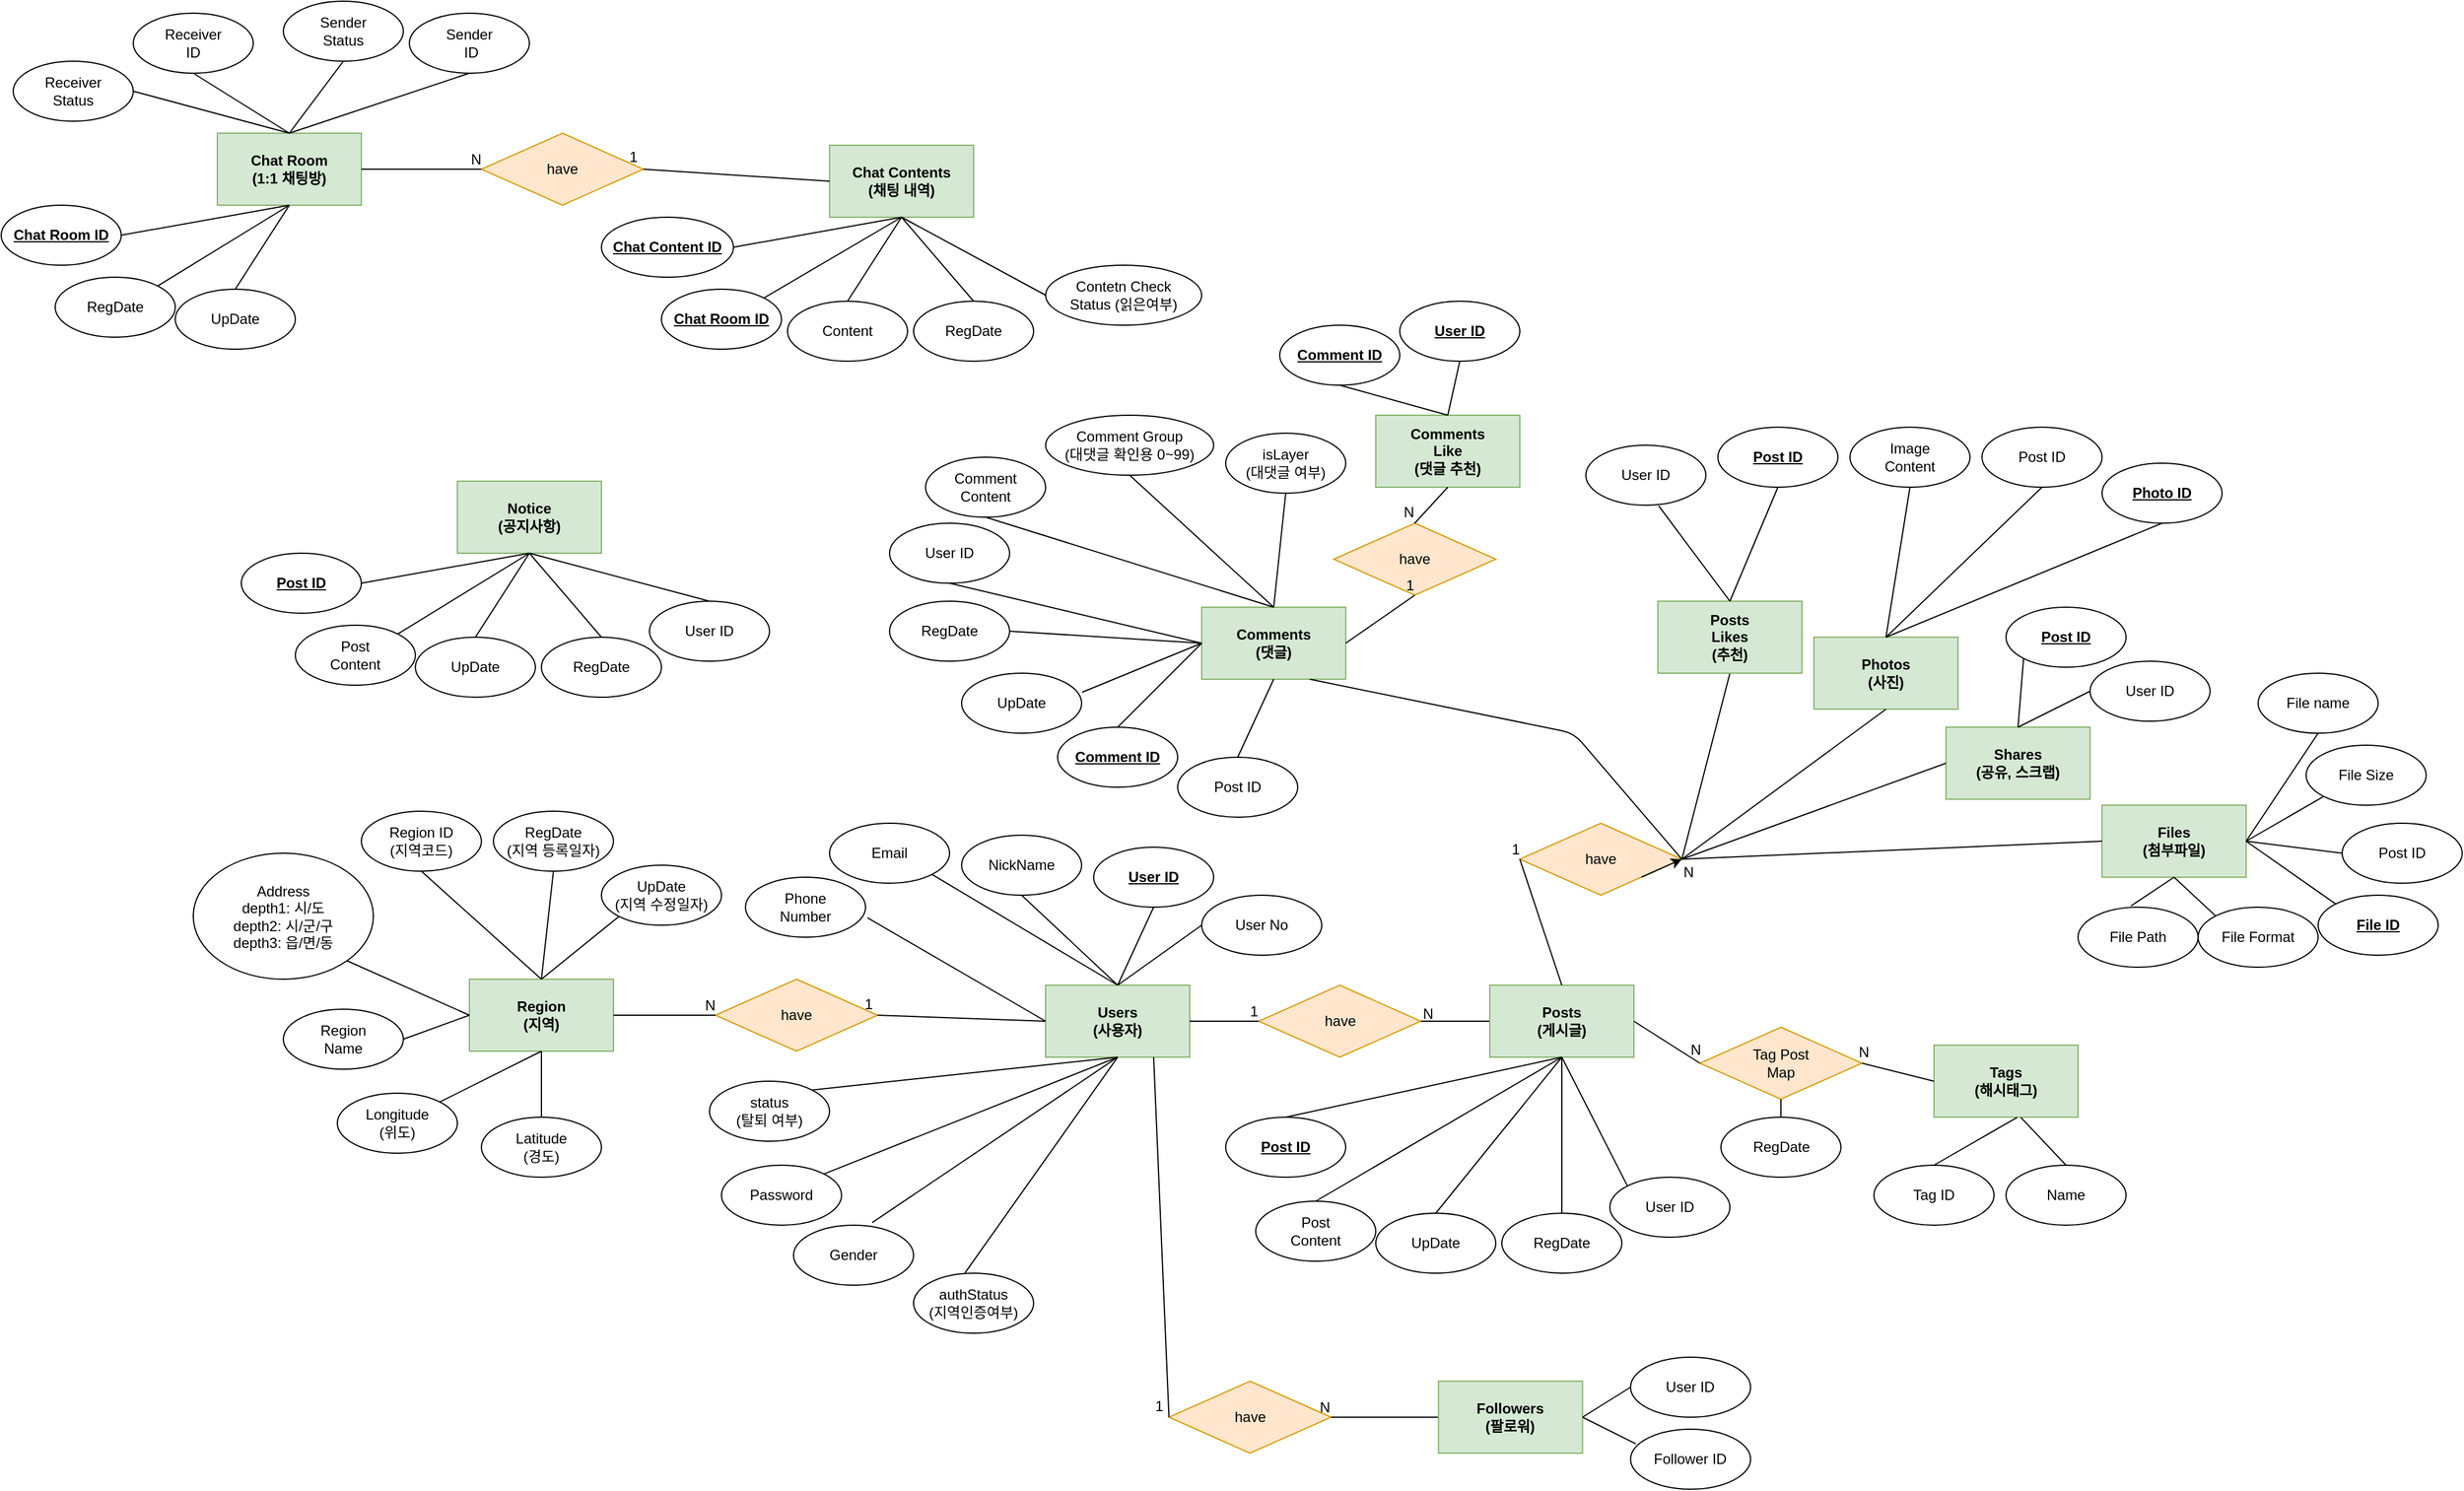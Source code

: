 <mxfile version="14.9.6" type="github">
  <diagram id="R2lEEEUBdFMjLlhIrx00" name="Page-1">
    <mxGraphModel dx="3160" dy="3060" grid="1" gridSize="10" guides="1" tooltips="1" connect="1" arrows="1" fold="1" page="1" pageScale="1" pageWidth="850" pageHeight="1100" math="0" shadow="0" extFonts="Permanent Marker^https://fonts.googleapis.com/css?family=Permanent+Marker">
      <root>
        <mxCell id="0" />
        <mxCell id="1" parent="0" />
        <mxCell id="RF-ld9qQcH9SprsrAYpF-3" value="&lt;b&gt;Users&lt;br&gt;(사용자)&lt;br&gt;&lt;/b&gt;" style="rounded=0;whiteSpace=wrap;html=1;fillColor=#d5e8d4;strokeColor=#82b366;" vertex="1" parent="1">
          <mxGeometry x="180" y="430" width="120" height="60" as="geometry" />
        </mxCell>
        <mxCell id="RF-ld9qQcH9SprsrAYpF-4" value="&lt;u&gt;&lt;b&gt;User ID&lt;/b&gt;&lt;/u&gt;" style="ellipse;whiteSpace=wrap;html=1;" vertex="1" parent="1">
          <mxGeometry x="220" y="315" width="100" height="50" as="geometry" />
        </mxCell>
        <mxCell id="RF-ld9qQcH9SprsrAYpF-5" value="NickName" style="ellipse;whiteSpace=wrap;html=1;" vertex="1" parent="1">
          <mxGeometry x="110" y="305" width="100" height="50" as="geometry" />
        </mxCell>
        <mxCell id="RF-ld9qQcH9SprsrAYpF-6" value="Email" style="ellipse;whiteSpace=wrap;html=1;" vertex="1" parent="1">
          <mxGeometry y="295" width="100" height="50" as="geometry" />
        </mxCell>
        <mxCell id="RF-ld9qQcH9SprsrAYpF-7" value="Phone&lt;br&gt;Number" style="ellipse;whiteSpace=wrap;html=1;" vertex="1" parent="1">
          <mxGeometry x="-70" y="340" width="100" height="50" as="geometry" />
        </mxCell>
        <mxCell id="RF-ld9qQcH9SprsrAYpF-9" value="status&lt;br&gt;(탈퇴 여부)" style="ellipse;whiteSpace=wrap;html=1;" vertex="1" parent="1">
          <mxGeometry x="-100" y="510" width="100" height="50" as="geometry" />
        </mxCell>
        <mxCell id="RF-ld9qQcH9SprsrAYpF-10" value="Gender" style="ellipse;whiteSpace=wrap;html=1;" vertex="1" parent="1">
          <mxGeometry x="-30" y="630" width="100" height="50" as="geometry" />
        </mxCell>
        <mxCell id="RF-ld9qQcH9SprsrAYpF-11" value="authStatus&lt;br&gt;(지역인증여부)" style="ellipse;whiteSpace=wrap;html=1;" vertex="1" parent="1">
          <mxGeometry x="70" y="670" width="100" height="50" as="geometry" />
        </mxCell>
        <mxCell id="RF-ld9qQcH9SprsrAYpF-13" value="" style="endArrow=none;html=1;exitX=0.656;exitY=-0.044;exitDx=0;exitDy=0;exitPerimeter=0;entryX=0.5;entryY=1;entryDx=0;entryDy=0;" edge="1" parent="1" source="RF-ld9qQcH9SprsrAYpF-10" target="RF-ld9qQcH9SprsrAYpF-3">
          <mxGeometry width="50" height="50" relative="1" as="geometry">
            <mxPoint x="180" y="610" as="sourcePoint" />
            <mxPoint x="270" y="500" as="targetPoint" />
          </mxGeometry>
        </mxCell>
        <mxCell id="RF-ld9qQcH9SprsrAYpF-14" value="" style="endArrow=none;html=1;exitX=0.428;exitY=-0.004;exitDx=0;exitDy=0;exitPerimeter=0;entryX=0.5;entryY=1;entryDx=0;entryDy=0;" edge="1" parent="1" source="RF-ld9qQcH9SprsrAYpF-11" target="RF-ld9qQcH9SprsrAYpF-3">
          <mxGeometry width="50" height="50" relative="1" as="geometry">
            <mxPoint x="175.6" y="607.8" as="sourcePoint" />
            <mxPoint x="263.64" y="517.42" as="targetPoint" />
          </mxGeometry>
        </mxCell>
        <mxCell id="RF-ld9qQcH9SprsrAYpF-15" value="" style="endArrow=none;html=1;exitX=1;exitY=0;exitDx=0;exitDy=0;entryX=0.5;entryY=1;entryDx=0;entryDy=0;" edge="1" parent="1" source="RF-ld9qQcH9SprsrAYpF-9" target="RF-ld9qQcH9SprsrAYpF-3">
          <mxGeometry width="50" height="50" relative="1" as="geometry">
            <mxPoint x="105.98" y="550.38" as="sourcePoint" />
            <mxPoint x="194.02" y="460.0" as="targetPoint" />
          </mxGeometry>
        </mxCell>
        <mxCell id="RF-ld9qQcH9SprsrAYpF-18" value="" style="endArrow=none;html=1;exitX=1.016;exitY=0.676;exitDx=0;exitDy=0;exitPerimeter=0;entryX=0;entryY=0.5;entryDx=0;entryDy=0;" edge="1" parent="1" source="RF-ld9qQcH9SprsrAYpF-7" target="RF-ld9qQcH9SprsrAYpF-3">
          <mxGeometry width="50" height="50" relative="1" as="geometry">
            <mxPoint x="115.355" y="567.322" as="sourcePoint" />
            <mxPoint x="210" y="460" as="targetPoint" />
          </mxGeometry>
        </mxCell>
        <mxCell id="RF-ld9qQcH9SprsrAYpF-19" value="" style="endArrow=none;html=1;exitX=1;exitY=1;exitDx=0;exitDy=0;entryX=0.5;entryY=0;entryDx=0;entryDy=0;" edge="1" parent="1" source="RF-ld9qQcH9SprsrAYpF-6" target="RF-ld9qQcH9SprsrAYpF-3">
          <mxGeometry width="50" height="50" relative="1" as="geometry">
            <mxPoint x="111.6" y="423.8" as="sourcePoint" />
            <mxPoint x="310" y="470" as="targetPoint" />
          </mxGeometry>
        </mxCell>
        <mxCell id="RF-ld9qQcH9SprsrAYpF-20" value="" style="endArrow=none;html=1;exitX=0.5;exitY=1;exitDx=0;exitDy=0;entryX=0.5;entryY=0;entryDx=0;entryDy=0;" edge="1" parent="1" source="RF-ld9qQcH9SprsrAYpF-5" target="RF-ld9qQcH9SprsrAYpF-3">
          <mxGeometry width="50" height="50" relative="1" as="geometry">
            <mxPoint x="175.355" y="362.678" as="sourcePoint" />
            <mxPoint x="359.56" y="438.98" as="targetPoint" />
          </mxGeometry>
        </mxCell>
        <mxCell id="RF-ld9qQcH9SprsrAYpF-21" value="" style="endArrow=none;html=1;exitX=0.5;exitY=1;exitDx=0;exitDy=0;entryX=0.5;entryY=0;entryDx=0;entryDy=0;" edge="1" parent="1" source="RF-ld9qQcH9SprsrAYpF-4" target="RF-ld9qQcH9SprsrAYpF-3">
          <mxGeometry width="50" height="50" relative="1" as="geometry">
            <mxPoint x="260" y="360" as="sourcePoint" />
            <mxPoint x="280" y="440" as="targetPoint" />
          </mxGeometry>
        </mxCell>
        <mxCell id="RF-ld9qQcH9SprsrAYpF-22" value="have" style="rhombus;whiteSpace=wrap;html=1;fillColor=#ffe6cc;strokeColor=#d79b00;" vertex="1" parent="1">
          <mxGeometry x="357.5" y="430" width="135" height="60" as="geometry" />
        </mxCell>
        <mxCell id="RF-ld9qQcH9SprsrAYpF-32" value="" style="endArrow=none;html=1;rounded=0;exitX=1;exitY=0.5;exitDx=0;exitDy=0;entryX=0;entryY=0.5;entryDx=0;entryDy=0;" edge="1" parent="1" source="RF-ld9qQcH9SprsrAYpF-3" target="RF-ld9qQcH9SprsrAYpF-22">
          <mxGeometry relative="1" as="geometry">
            <mxPoint x="320" y="500" as="sourcePoint" />
            <mxPoint x="480" y="500" as="targetPoint" />
          </mxGeometry>
        </mxCell>
        <mxCell id="RF-ld9qQcH9SprsrAYpF-33" value="1" style="resizable=0;html=1;align=right;verticalAlign=bottom;" connectable="0" vertex="1" parent="RF-ld9qQcH9SprsrAYpF-32">
          <mxGeometry x="1" relative="1" as="geometry" />
        </mxCell>
        <mxCell id="RF-ld9qQcH9SprsrAYpF-36" value="" style="endArrow=none;html=1;rounded=0;entryX=1;entryY=0.5;entryDx=0;entryDy=0;exitX=0;exitY=0.5;exitDx=0;exitDy=0;" edge="1" parent="1" source="RF-ld9qQcH9SprsrAYpF-38" target="RF-ld9qQcH9SprsrAYpF-22">
          <mxGeometry relative="1" as="geometry">
            <mxPoint x="590" y="460" as="sourcePoint" />
            <mxPoint x="720" y="480" as="targetPoint" />
          </mxGeometry>
        </mxCell>
        <mxCell id="RF-ld9qQcH9SprsrAYpF-38" value="&lt;b&gt;Posts&lt;br&gt;(게시글)&lt;br&gt;&lt;/b&gt;" style="rounded=0;whiteSpace=wrap;html=1;fillColor=#d5e8d4;strokeColor=#82b366;" vertex="1" parent="1">
          <mxGeometry x="550" y="430" width="120" height="60" as="geometry" />
        </mxCell>
        <mxCell id="RF-ld9qQcH9SprsrAYpF-39" value="User ID" style="ellipse;whiteSpace=wrap;html=1;" vertex="1" parent="1">
          <mxGeometry x="650" y="590" width="100" height="50" as="geometry" />
        </mxCell>
        <mxCell id="RF-ld9qQcH9SprsrAYpF-40" value="RegDate" style="ellipse;whiteSpace=wrap;html=1;" vertex="1" parent="1">
          <mxGeometry x="560" y="620" width="100" height="50" as="geometry" />
        </mxCell>
        <mxCell id="RF-ld9qQcH9SprsrAYpF-41" value="Post&lt;br&gt;Content" style="ellipse;whiteSpace=wrap;html=1;" vertex="1" parent="1">
          <mxGeometry x="355" y="610" width="100" height="50" as="geometry" />
        </mxCell>
        <mxCell id="RF-ld9qQcH9SprsrAYpF-42" value="UpDate" style="ellipse;whiteSpace=wrap;html=1;" vertex="1" parent="1">
          <mxGeometry x="455" y="620" width="100" height="50" as="geometry" />
        </mxCell>
        <mxCell id="RF-ld9qQcH9SprsrAYpF-43" value="&lt;b&gt;&lt;u&gt;Post ID&lt;/u&gt;&lt;/b&gt;" style="ellipse;whiteSpace=wrap;html=1;" vertex="1" parent="1">
          <mxGeometry x="330" y="540" width="100" height="50" as="geometry" />
        </mxCell>
        <mxCell id="RF-ld9qQcH9SprsrAYpF-45" value="" style="endArrow=none;html=1;exitX=0.5;exitY=1;exitDx=0;exitDy=0;entryX=0.5;entryY=0;entryDx=0;entryDy=0;" edge="1" parent="1" source="RF-ld9qQcH9SprsrAYpF-38" target="RF-ld9qQcH9SprsrAYpF-43">
          <mxGeometry width="50" height="50" relative="1" as="geometry">
            <mxPoint x="552.8" y="639.8" as="sourcePoint" />
            <mxPoint x="540" y="540" as="targetPoint" />
          </mxGeometry>
        </mxCell>
        <mxCell id="RF-ld9qQcH9SprsrAYpF-46" value="" style="endArrow=none;html=1;exitX=0.5;exitY=0;exitDx=0;exitDy=0;entryX=0.5;entryY=1;entryDx=0;entryDy=0;" edge="1" parent="1" source="RF-ld9qQcH9SprsrAYpF-41" target="RF-ld9qQcH9SprsrAYpF-38">
          <mxGeometry width="50" height="50" relative="1" as="geometry">
            <mxPoint x="660" y="500" as="sourcePoint" />
            <mxPoint x="650" y="500" as="targetPoint" />
          </mxGeometry>
        </mxCell>
        <mxCell id="RF-ld9qQcH9SprsrAYpF-47" value="" style="endArrow=none;html=1;exitX=0.5;exitY=0;exitDx=0;exitDy=0;entryX=0.5;entryY=1;entryDx=0;entryDy=0;" edge="1" parent="1" source="RF-ld9qQcH9SprsrAYpF-42" target="RF-ld9qQcH9SprsrAYpF-38">
          <mxGeometry width="50" height="50" relative="1" as="geometry">
            <mxPoint x="760" y="540" as="sourcePoint" />
            <mxPoint x="660" y="500" as="targetPoint" />
          </mxGeometry>
        </mxCell>
        <mxCell id="RF-ld9qQcH9SprsrAYpF-48" value="" style="endArrow=none;html=1;exitX=0.5;exitY=0;exitDx=0;exitDy=0;entryX=0.5;entryY=1;entryDx=0;entryDy=0;" edge="1" parent="1" source="RF-ld9qQcH9SprsrAYpF-40" target="RF-ld9qQcH9SprsrAYpF-38">
          <mxGeometry width="50" height="50" relative="1" as="geometry">
            <mxPoint x="750.0" y="495" as="sourcePoint" />
            <mxPoint x="630" y="540" as="targetPoint" />
          </mxGeometry>
        </mxCell>
        <mxCell id="RF-ld9qQcH9SprsrAYpF-49" value="" style="endArrow=none;html=1;exitX=0;exitY=0;exitDx=0;exitDy=0;entryX=0.5;entryY=1;entryDx=0;entryDy=0;" edge="1" parent="1" source="RF-ld9qQcH9SprsrAYpF-39" target="RF-ld9qQcH9SprsrAYpF-38">
          <mxGeometry width="50" height="50" relative="1" as="geometry">
            <mxPoint x="750.0" y="425" as="sourcePoint" />
            <mxPoint x="660" y="530" as="targetPoint" />
          </mxGeometry>
        </mxCell>
        <mxCell id="RF-ld9qQcH9SprsrAYpF-50" value="have" style="rhombus;whiteSpace=wrap;html=1;fillColor=#ffe6cc;strokeColor=#d79b00;" vertex="1" parent="1">
          <mxGeometry x="575" y="295" width="135" height="60" as="geometry" />
        </mxCell>
        <mxCell id="RF-ld9qQcH9SprsrAYpF-51" value="" style="endArrow=none;html=1;rounded=0;entryX=0;entryY=0.5;entryDx=0;entryDy=0;exitX=0.5;exitY=0;exitDx=0;exitDy=0;" edge="1" parent="1" target="RF-ld9qQcH9SprsrAYpF-50" source="RF-ld9qQcH9SprsrAYpF-38">
          <mxGeometry relative="1" as="geometry">
            <mxPoint x="600" y="360" as="sourcePoint" />
            <mxPoint x="690" y="465" as="targetPoint" />
          </mxGeometry>
        </mxCell>
        <mxCell id="RF-ld9qQcH9SprsrAYpF-52" value="1" style="resizable=0;html=1;align=right;verticalAlign=bottom;" connectable="0" vertex="1" parent="RF-ld9qQcH9SprsrAYpF-51">
          <mxGeometry x="1" relative="1" as="geometry" />
        </mxCell>
        <mxCell id="RF-ld9qQcH9SprsrAYpF-53" value="" style="endArrow=none;html=1;rounded=0;exitX=0.5;exitY=1;exitDx=0;exitDy=0;entryX=1;entryY=0.5;entryDx=0;entryDy=0;" edge="1" parent="1" target="RF-ld9qQcH9SprsrAYpF-50" source="RF-ld9qQcH9SprsrAYpF-55">
          <mxGeometry relative="1" as="geometry">
            <mxPoint x="980" y="165" as="sourcePoint" />
            <mxPoint x="770" y="255" as="targetPoint" />
            <Array as="points" />
          </mxGeometry>
        </mxCell>
        <mxCell id="RF-ld9qQcH9SprsrAYpF-54" value="N" style="resizable=0;html=1;align=right;verticalAlign=bottom;" connectable="0" vertex="1" parent="RF-ld9qQcH9SprsrAYpF-53">
          <mxGeometry x="1" relative="1" as="geometry">
            <mxPoint x="10" y="20" as="offset" />
          </mxGeometry>
        </mxCell>
        <mxCell id="RF-ld9qQcH9SprsrAYpF-55" value="&lt;b&gt;Posts&lt;br&gt;Likes&lt;br&gt;(추천)&lt;br&gt;&lt;/b&gt;" style="rounded=0;whiteSpace=wrap;html=1;fillColor=#d5e8d4;strokeColor=#82b366;" vertex="1" parent="1">
          <mxGeometry x="690" y="110" width="120" height="60" as="geometry" />
        </mxCell>
        <mxCell id="RF-ld9qQcH9SprsrAYpF-56" value="&lt;b&gt;Photos&lt;br&gt;(사진)&lt;br&gt;&lt;/b&gt;" style="rounded=0;whiteSpace=wrap;html=1;fillColor=#d5e8d4;strokeColor=#82b366;" vertex="1" parent="1">
          <mxGeometry x="820" y="140" width="120" height="60" as="geometry" />
        </mxCell>
        <mxCell id="RF-ld9qQcH9SprsrAYpF-57" value="&lt;b&gt;Shares&lt;br&gt;(공유, 스크랩)&lt;br&gt;&lt;/b&gt;" style="rounded=0;whiteSpace=wrap;html=1;fillColor=#d5e8d4;strokeColor=#82b366;" vertex="1" parent="1">
          <mxGeometry x="930" y="215" width="120" height="60" as="geometry" />
        </mxCell>
        <mxCell id="RF-ld9qQcH9SprsrAYpF-58" value="&lt;b&gt;Files&lt;br&gt;(첨부파일)&lt;br&gt;&lt;/b&gt;" style="rounded=0;whiteSpace=wrap;html=1;fillColor=#d5e8d4;strokeColor=#82b366;" vertex="1" parent="1">
          <mxGeometry x="1060" y="280" width="120" height="60" as="geometry" />
        </mxCell>
        <mxCell id="RF-ld9qQcH9SprsrAYpF-63" value="" style="endArrow=none;html=1;exitX=1;exitY=0.5;exitDx=0;exitDy=0;entryX=0.5;entryY=1;entryDx=0;entryDy=0;" edge="1" parent="1" source="RF-ld9qQcH9SprsrAYpF-50" target="RF-ld9qQcH9SprsrAYpF-56">
          <mxGeometry width="50" height="50" relative="1" as="geometry">
            <mxPoint x="1020" y="295" as="sourcePoint" />
            <mxPoint x="1070" y="245" as="targetPoint" />
          </mxGeometry>
        </mxCell>
        <mxCell id="RF-ld9qQcH9SprsrAYpF-64" value="" style="endArrow=none;html=1;exitX=1;exitY=0.5;exitDx=0;exitDy=0;entryX=0;entryY=0.5;entryDx=0;entryDy=0;" edge="1" parent="1" source="RF-ld9qQcH9SprsrAYpF-50" target="RF-ld9qQcH9SprsrAYpF-57">
          <mxGeometry width="50" height="50" relative="1" as="geometry">
            <mxPoint x="955" y="275" as="sourcePoint" />
            <mxPoint x="1130" y="175" as="targetPoint" />
          </mxGeometry>
        </mxCell>
        <mxCell id="RF-ld9qQcH9SprsrAYpF-65" value="" style="endArrow=none;html=1;entryX=0;entryY=0.5;entryDx=0;entryDy=0;exitX=1;exitY=0.5;exitDx=0;exitDy=0;" edge="1" parent="1" source="RF-ld9qQcH9SprsrAYpF-50" target="RF-ld9qQcH9SprsrAYpF-58">
          <mxGeometry width="50" height="50" relative="1" as="geometry">
            <mxPoint x="940" y="265" as="sourcePoint" />
            <mxPoint x="1130" y="225" as="targetPoint" />
          </mxGeometry>
        </mxCell>
        <mxCell id="RF-ld9qQcH9SprsrAYpF-66" value="&lt;u&gt;&lt;b&gt;Post ID&lt;/b&gt;&lt;/u&gt;" style="ellipse;whiteSpace=wrap;html=1;" vertex="1" parent="1">
          <mxGeometry x="740" y="-35" width="100" height="50" as="geometry" />
        </mxCell>
        <mxCell id="RF-ld9qQcH9SprsrAYpF-67" value="Image&lt;br&gt;Content" style="ellipse;whiteSpace=wrap;html=1;" vertex="1" parent="1">
          <mxGeometry x="850" y="-35" width="100" height="50" as="geometry" />
        </mxCell>
        <mxCell id="RF-ld9qQcH9SprsrAYpF-68" value="User ID" style="ellipse;whiteSpace=wrap;html=1;" vertex="1" parent="1">
          <mxGeometry x="630" y="-20" width="100" height="50" as="geometry" />
        </mxCell>
        <mxCell id="RF-ld9qQcH9SprsrAYpF-69" value="Post ID" style="ellipse;whiteSpace=wrap;html=1;" vertex="1" parent="1">
          <mxGeometry x="960" y="-35" width="100" height="50" as="geometry" />
        </mxCell>
        <mxCell id="RF-ld9qQcH9SprsrAYpF-70" value="&lt;u&gt;&lt;b&gt;Photo ID&lt;/b&gt;&lt;/u&gt;" style="ellipse;whiteSpace=wrap;html=1;" vertex="1" parent="1">
          <mxGeometry x="1060" y="-5" width="100" height="50" as="geometry" />
        </mxCell>
        <mxCell id="RF-ld9qQcH9SprsrAYpF-71" value="&lt;u&gt;&lt;b&gt;Post ID&lt;/b&gt;&lt;/u&gt;" style="ellipse;whiteSpace=wrap;html=1;" vertex="1" parent="1">
          <mxGeometry x="980" y="115" width="100" height="50" as="geometry" />
        </mxCell>
        <mxCell id="RF-ld9qQcH9SprsrAYpF-72" value="User ID" style="ellipse;whiteSpace=wrap;html=1;" vertex="1" parent="1">
          <mxGeometry x="1050" y="160" width="100" height="50" as="geometry" />
        </mxCell>
        <mxCell id="RF-ld9qQcH9SprsrAYpF-73" value="File name" style="ellipse;whiteSpace=wrap;html=1;" vertex="1" parent="1">
          <mxGeometry x="1190" y="170" width="100" height="50" as="geometry" />
        </mxCell>
        <mxCell id="RF-ld9qQcH9SprsrAYpF-74" value="File Size" style="ellipse;whiteSpace=wrap;html=1;" vertex="1" parent="1">
          <mxGeometry x="1230" y="230" width="100" height="50" as="geometry" />
        </mxCell>
        <mxCell id="RF-ld9qQcH9SprsrAYpF-79" value="Tag Post&lt;br&gt;Map" style="rhombus;whiteSpace=wrap;html=1;fillColor=#ffe6cc;strokeColor=#d79b00;" vertex="1" parent="1">
          <mxGeometry x="725" y="465" width="135" height="60" as="geometry" />
        </mxCell>
        <mxCell id="RF-ld9qQcH9SprsrAYpF-83" value="" style="endArrow=none;html=1;rounded=0;entryX=0;entryY=0.5;entryDx=0;entryDy=0;exitX=1;exitY=0.5;exitDx=0;exitDy=0;" edge="1" parent="1" source="RF-ld9qQcH9SprsrAYpF-38" target="RF-ld9qQcH9SprsrAYpF-79">
          <mxGeometry relative="1" as="geometry">
            <mxPoint x="757.5" y="350" as="sourcePoint" />
            <mxPoint x="710" y="440" as="targetPoint" />
          </mxGeometry>
        </mxCell>
        <mxCell id="RF-ld9qQcH9SprsrAYpF-84" value="N" style="resizable=0;html=1;align=right;verticalAlign=bottom;" connectable="0" vertex="1" parent="RF-ld9qQcH9SprsrAYpF-83">
          <mxGeometry x="1" relative="1" as="geometry">
            <mxPoint x="2" y="-2" as="offset" />
          </mxGeometry>
        </mxCell>
        <mxCell id="RF-ld9qQcH9SprsrAYpF-85" value="&lt;b&gt;Tags&lt;br&gt;(해시태그)&lt;br&gt;&lt;/b&gt;" style="rounded=0;whiteSpace=wrap;html=1;fillColor=#d5e8d4;strokeColor=#82b366;" vertex="1" parent="1">
          <mxGeometry x="920" y="480" width="120" height="60" as="geometry" />
        </mxCell>
        <mxCell id="RF-ld9qQcH9SprsrAYpF-86" value="" style="endArrow=none;html=1;rounded=0;exitX=0;exitY=0.5;exitDx=0;exitDy=0;entryX=1;entryY=0.5;entryDx=0;entryDy=0;" edge="1" parent="1" source="RF-ld9qQcH9SprsrAYpF-85" target="RF-ld9qQcH9SprsrAYpF-79">
          <mxGeometry relative="1" as="geometry">
            <mxPoint x="952.5" y="680" as="sourcePoint" />
            <mxPoint x="910" y="530" as="targetPoint" />
          </mxGeometry>
        </mxCell>
        <mxCell id="RF-ld9qQcH9SprsrAYpF-87" value="N" style="resizable=0;html=1;align=right;verticalAlign=bottom;" connectable="0" vertex="1" parent="RF-ld9qQcH9SprsrAYpF-86">
          <mxGeometry x="1" relative="1" as="geometry">
            <mxPoint x="7" as="offset" />
          </mxGeometry>
        </mxCell>
        <mxCell id="RF-ld9qQcH9SprsrAYpF-89" value="" style="endArrow=none;html=1;exitX=0.607;exitY=1.011;exitDx=0;exitDy=0;entryX=0.5;entryY=0;entryDx=0;entryDy=0;exitPerimeter=0;" edge="1" parent="1" source="RF-ld9qQcH9SprsrAYpF-68" target="RF-ld9qQcH9SprsrAYpF-55">
          <mxGeometry width="50" height="50" relative="1" as="geometry">
            <mxPoint x="815" y="135" as="sourcePoint" />
            <mxPoint x="735" y="165" as="targetPoint" />
          </mxGeometry>
        </mxCell>
        <mxCell id="RF-ld9qQcH9SprsrAYpF-90" value="" style="endArrow=none;html=1;exitX=0.5;exitY=1;exitDx=0;exitDy=0;entryX=0.5;entryY=0;entryDx=0;entryDy=0;" edge="1" parent="1" source="RF-ld9qQcH9SprsrAYpF-66" target="RF-ld9qQcH9SprsrAYpF-55">
          <mxGeometry width="50" height="50" relative="1" as="geometry">
            <mxPoint x="840" y="100" as="sourcePoint" />
            <mxPoint x="855" y="125" as="targetPoint" />
          </mxGeometry>
        </mxCell>
        <mxCell id="RF-ld9qQcH9SprsrAYpF-91" value="" style="endArrow=none;html=1;exitX=0.5;exitY=1;exitDx=0;exitDy=0;entryX=0.5;entryY=0;entryDx=0;entryDy=0;" edge="1" parent="1" source="RF-ld9qQcH9SprsrAYpF-67" target="RF-ld9qQcH9SprsrAYpF-56">
          <mxGeometry width="50" height="50" relative="1" as="geometry">
            <mxPoint x="909.995" y="7.678" as="sourcePoint" />
            <mxPoint x="960" y="65" as="targetPoint" />
          </mxGeometry>
        </mxCell>
        <mxCell id="RF-ld9qQcH9SprsrAYpF-92" value="" style="endArrow=none;html=1;exitX=0.5;exitY=1;exitDx=0;exitDy=0;entryX=0.5;entryY=0;entryDx=0;entryDy=0;" edge="1" parent="1" source="RF-ld9qQcH9SprsrAYpF-69" target="RF-ld9qQcH9SprsrAYpF-56">
          <mxGeometry width="50" height="50" relative="1" as="geometry">
            <mxPoint x="1075.355" y="54.998" as="sourcePoint" />
            <mxPoint x="1120" y="115" as="targetPoint" />
          </mxGeometry>
        </mxCell>
        <mxCell id="RF-ld9qQcH9SprsrAYpF-93" value="" style="endArrow=none;html=1;exitX=0.5;exitY=0;exitDx=0;exitDy=0;entryX=0.5;entryY=1;entryDx=0;entryDy=0;" edge="1" parent="1" source="RF-ld9qQcH9SprsrAYpF-56" target="RF-ld9qQcH9SprsrAYpF-70">
          <mxGeometry width="50" height="50" relative="1" as="geometry">
            <mxPoint x="1132.675" y="64.998" as="sourcePoint" />
            <mxPoint x="1167.32" y="122.32" as="targetPoint" />
          </mxGeometry>
        </mxCell>
        <mxCell id="RF-ld9qQcH9SprsrAYpF-94" value="" style="endArrow=none;html=1;exitX=0.5;exitY=0;exitDx=0;exitDy=0;entryX=0;entryY=1;entryDx=0;entryDy=0;" edge="1" parent="1" source="RF-ld9qQcH9SprsrAYpF-57" target="RF-ld9qQcH9SprsrAYpF-71">
          <mxGeometry width="50" height="50" relative="1" as="geometry">
            <mxPoint x="1040" y="100" as="sourcePoint" />
            <mxPoint x="1110" y="60" as="targetPoint" />
          </mxGeometry>
        </mxCell>
        <mxCell id="RF-ld9qQcH9SprsrAYpF-95" value="" style="endArrow=none;html=1;entryX=0;entryY=0.5;entryDx=0;entryDy=0;exitX=0.5;exitY=0;exitDx=0;exitDy=0;" edge="1" parent="1" source="RF-ld9qQcH9SprsrAYpF-57" target="RF-ld9qQcH9SprsrAYpF-72">
          <mxGeometry width="50" height="50" relative="1" as="geometry">
            <mxPoint x="1170" y="215" as="sourcePoint" />
            <mxPoint x="1224.645" y="167.678" as="targetPoint" />
          </mxGeometry>
        </mxCell>
        <mxCell id="RF-ld9qQcH9SprsrAYpF-96" value="" style="endArrow=none;html=1;entryX=0.5;entryY=1;entryDx=0;entryDy=0;exitX=1;exitY=0.5;exitDx=0;exitDy=0;" edge="1" parent="1" source="RF-ld9qQcH9SprsrAYpF-58" target="RF-ld9qQcH9SprsrAYpF-73">
          <mxGeometry width="50" height="50" relative="1" as="geometry">
            <mxPoint x="1190" y="240" as="sourcePoint" />
            <mxPoint x="1227.325" y="227.678" as="targetPoint" />
          </mxGeometry>
        </mxCell>
        <mxCell id="RF-ld9qQcH9SprsrAYpF-97" value="" style="endArrow=none;html=1;exitX=1;exitY=0.5;exitDx=0;exitDy=0;entryX=0;entryY=1;entryDx=0;entryDy=0;" edge="1" parent="1" source="RF-ld9qQcH9SprsrAYpF-58" target="RF-ld9qQcH9SprsrAYpF-74">
          <mxGeometry width="50" height="50" relative="1" as="geometry">
            <mxPoint x="1190" y="320" as="sourcePoint" />
            <mxPoint x="1250" y="280" as="targetPoint" />
          </mxGeometry>
        </mxCell>
        <mxCell id="RF-ld9qQcH9SprsrAYpF-98" value="Post ID" style="ellipse;whiteSpace=wrap;html=1;" vertex="1" parent="1">
          <mxGeometry x="1260" y="295" width="100" height="50" as="geometry" />
        </mxCell>
        <mxCell id="RF-ld9qQcH9SprsrAYpF-99" style="edgeStyle=none;rounded=0;orthogonalLoop=1;jettySize=auto;html=1;exitX=1;exitY=0.25;exitDx=0;exitDy=0;startArrow=none;startFill=0;" edge="1" parent="1" source="RF-ld9qQcH9SprsrAYpF-57" target="RF-ld9qQcH9SprsrAYpF-57">
          <mxGeometry relative="1" as="geometry" />
        </mxCell>
        <mxCell id="RF-ld9qQcH9SprsrAYpF-101" value="" style="endArrow=none;html=1;entryX=0;entryY=0.5;entryDx=0;entryDy=0;exitX=1;exitY=0.5;exitDx=0;exitDy=0;" edge="1" parent="1" source="RF-ld9qQcH9SprsrAYpF-58" target="RF-ld9qQcH9SprsrAYpF-98">
          <mxGeometry width="50" height="50" relative="1" as="geometry">
            <mxPoint x="1180" y="305" as="sourcePoint" />
            <mxPoint x="1240" y="270" as="targetPoint" />
          </mxGeometry>
        </mxCell>
        <mxCell id="RF-ld9qQcH9SprsrAYpF-102" value="File Path" style="ellipse;whiteSpace=wrap;html=1;" vertex="1" parent="1">
          <mxGeometry x="1040" y="365" width="100" height="50" as="geometry" />
        </mxCell>
        <mxCell id="RF-ld9qQcH9SprsrAYpF-103" value="File Format" style="ellipse;whiteSpace=wrap;html=1;" vertex="1" parent="1">
          <mxGeometry x="1140" y="365" width="100" height="50" as="geometry" />
        </mxCell>
        <mxCell id="RF-ld9qQcH9SprsrAYpF-104" value="" style="endArrow=none;html=1;exitX=0.5;exitY=1;exitDx=0;exitDy=0;entryX=0;entryY=0;entryDx=0;entryDy=0;" edge="1" parent="1" source="RF-ld9qQcH9SprsrAYpF-58" target="RF-ld9qQcH9SprsrAYpF-103">
          <mxGeometry width="50" height="50" relative="1" as="geometry">
            <mxPoint x="1190" y="320" as="sourcePoint" />
            <mxPoint x="1254.645" y="282.678" as="targetPoint" />
          </mxGeometry>
        </mxCell>
        <mxCell id="RF-ld9qQcH9SprsrAYpF-105" value="" style="endArrow=none;html=1;exitX=0.5;exitY=1;exitDx=0;exitDy=0;entryX=0.44;entryY=-0.02;entryDx=0;entryDy=0;entryPerimeter=0;" edge="1" parent="1" source="RF-ld9qQcH9SprsrAYpF-58" target="RF-ld9qQcH9SprsrAYpF-102">
          <mxGeometry width="50" height="50" relative="1" as="geometry">
            <mxPoint x="1165.36" y="352.68" as="sourcePoint" />
            <mxPoint x="1180" y="355" as="targetPoint" />
          </mxGeometry>
        </mxCell>
        <mxCell id="RF-ld9qQcH9SprsrAYpF-106" value="&lt;u&gt;&lt;b&gt;File ID&lt;/b&gt;&lt;/u&gt;" style="ellipse;whiteSpace=wrap;html=1;" vertex="1" parent="1">
          <mxGeometry x="1240" y="355" width="100" height="50" as="geometry" />
        </mxCell>
        <mxCell id="RF-ld9qQcH9SprsrAYpF-107" value="" style="endArrow=none;html=1;entryX=0;entryY=0;entryDx=0;entryDy=0;exitX=1;exitY=0.5;exitDx=0;exitDy=0;" edge="1" parent="1" source="RF-ld9qQcH9SprsrAYpF-58" target="RF-ld9qQcH9SprsrAYpF-106">
          <mxGeometry width="50" height="50" relative="1" as="geometry">
            <mxPoint x="1190" y="320" as="sourcePoint" />
            <mxPoint x="1240" y="330" as="targetPoint" />
          </mxGeometry>
        </mxCell>
        <mxCell id="RF-ld9qQcH9SprsrAYpF-110" style="edgeStyle=none;rounded=0;orthogonalLoop=1;jettySize=auto;html=1;exitX=1;exitY=1;exitDx=0;exitDy=0;entryX=1;entryY=0.5;entryDx=0;entryDy=0;startArrow=none;startFill=0;" edge="1" parent="1" source="RF-ld9qQcH9SprsrAYpF-50" target="RF-ld9qQcH9SprsrAYpF-50">
          <mxGeometry relative="1" as="geometry" />
        </mxCell>
        <mxCell id="RF-ld9qQcH9SprsrAYpF-111" value="&lt;b&gt;Comments&lt;br&gt;(댓글)&lt;br&gt;&lt;/b&gt;" style="rounded=0;whiteSpace=wrap;html=1;fillColor=#d5e8d4;strokeColor=#82b366;" vertex="1" parent="1">
          <mxGeometry x="310" y="115" width="120" height="60" as="geometry" />
        </mxCell>
        <mxCell id="RF-ld9qQcH9SprsrAYpF-112" value="RegDate" style="ellipse;whiteSpace=wrap;html=1;" vertex="1" parent="1">
          <mxGeometry x="742.5" y="540" width="100" height="50" as="geometry" />
        </mxCell>
        <mxCell id="RF-ld9qQcH9SprsrAYpF-113" value="" style="endArrow=none;html=1;exitX=0.5;exitY=0;exitDx=0;exitDy=0;entryX=0.5;entryY=1;entryDx=0;entryDy=0;" edge="1" parent="1" source="RF-ld9qQcH9SprsrAYpF-112" target="RF-ld9qQcH9SprsrAYpF-79">
          <mxGeometry width="50" height="50" relative="1" as="geometry">
            <mxPoint x="674.136" y="607.58" as="sourcePoint" />
            <mxPoint x="620" y="500" as="targetPoint" />
          </mxGeometry>
        </mxCell>
        <mxCell id="RF-ld9qQcH9SprsrAYpF-114" value="Name" style="ellipse;whiteSpace=wrap;html=1;" vertex="1" parent="1">
          <mxGeometry x="980" y="580" width="100" height="50" as="geometry" />
        </mxCell>
        <mxCell id="RF-ld9qQcH9SprsrAYpF-115" value="Tag ID" style="ellipse;whiteSpace=wrap;html=1;" vertex="1" parent="1">
          <mxGeometry x="870" y="580" width="100" height="50" as="geometry" />
        </mxCell>
        <mxCell id="RF-ld9qQcH9SprsrAYpF-116" value="User No" style="ellipse;whiteSpace=wrap;html=1;" vertex="1" parent="1">
          <mxGeometry x="310" y="355" width="100" height="50" as="geometry" />
        </mxCell>
        <mxCell id="RF-ld9qQcH9SprsrAYpF-118" value="" style="endArrow=none;html=1;exitX=0;exitY=0.5;exitDx=0;exitDy=0;entryX=0.5;entryY=0;entryDx=0;entryDy=0;" edge="1" parent="1" source="RF-ld9qQcH9SprsrAYpF-116" target="RF-ld9qQcH9SprsrAYpF-3">
          <mxGeometry width="50" height="50" relative="1" as="geometry">
            <mxPoint x="315" y="390" as="sourcePoint" />
            <mxPoint x="240" y="400" as="targetPoint" />
          </mxGeometry>
        </mxCell>
        <mxCell id="RF-ld9qQcH9SprsrAYpF-121" value="" style="endArrow=none;html=1;exitX=0.603;exitY=1.003;exitDx=0;exitDy=0;entryX=0.5;entryY=0;entryDx=0;entryDy=0;exitPerimeter=0;" edge="1" parent="1" source="RF-ld9qQcH9SprsrAYpF-85" target="RF-ld9qQcH9SprsrAYpF-114">
          <mxGeometry width="50" height="50" relative="1" as="geometry">
            <mxPoint x="1005.86" y="637.42" as="sourcePoint" />
            <mxPoint x="1039.996" y="670.0" as="targetPoint" />
          </mxGeometry>
        </mxCell>
        <mxCell id="RF-ld9qQcH9SprsrAYpF-123" value="" style="endArrow=none;html=1;exitX=0.577;exitY=1.003;exitDx=0;exitDy=0;entryX=0.5;entryY=0;entryDx=0;entryDy=0;exitPerimeter=0;" edge="1" parent="1" source="RF-ld9qQcH9SprsrAYpF-85" target="RF-ld9qQcH9SprsrAYpF-115">
          <mxGeometry width="50" height="50" relative="1" as="geometry">
            <mxPoint x="1002.36" y="550.18" as="sourcePoint" />
            <mxPoint x="1080" y="590" as="targetPoint" />
          </mxGeometry>
        </mxCell>
        <mxCell id="RF-ld9qQcH9SprsrAYpF-125" value="User ID" style="ellipse;whiteSpace=wrap;html=1;" vertex="1" parent="1">
          <mxGeometry x="50" y="45" width="100" height="50" as="geometry" />
        </mxCell>
        <mxCell id="RF-ld9qQcH9SprsrAYpF-126" value="RegDate" style="ellipse;whiteSpace=wrap;html=1;" vertex="1" parent="1">
          <mxGeometry x="50" y="110" width="100" height="50" as="geometry" />
        </mxCell>
        <mxCell id="RF-ld9qQcH9SprsrAYpF-128" value="UpDate" style="ellipse;whiteSpace=wrap;html=1;" vertex="1" parent="1">
          <mxGeometry x="110" y="170" width="100" height="50" as="geometry" />
        </mxCell>
        <mxCell id="RF-ld9qQcH9SprsrAYpF-129" value="&lt;u&gt;&lt;b&gt;Comment ID&lt;/b&gt;&lt;/u&gt;" style="ellipse;whiteSpace=wrap;html=1;" vertex="1" parent="1">
          <mxGeometry x="190" y="215" width="100" height="50" as="geometry" />
        </mxCell>
        <mxCell id="RF-ld9qQcH9SprsrAYpF-130" value="Post ID" style="ellipse;whiteSpace=wrap;html=1;" vertex="1" parent="1">
          <mxGeometry x="290" y="240" width="100" height="50" as="geometry" />
        </mxCell>
        <mxCell id="RF-ld9qQcH9SprsrAYpF-131" value="N" style="resizable=0;html=1;align=right;verticalAlign=bottom;" connectable="0" vertex="1" parent="1">
          <mxGeometry x="500.001" y="455.0" as="geometry">
            <mxPoint x="3" y="7" as="offset" />
          </mxGeometry>
        </mxCell>
        <mxCell id="RF-ld9qQcH9SprsrAYpF-133" value="&lt;b&gt;Comments&lt;br&gt;Like&lt;br&gt;(댓글 추천)&lt;br&gt;&lt;/b&gt;" style="rounded=0;whiteSpace=wrap;html=1;fillColor=#d5e8d4;strokeColor=#82b366;" vertex="1" parent="1">
          <mxGeometry x="455" y="-45" width="120" height="60" as="geometry" />
        </mxCell>
        <mxCell id="RF-ld9qQcH9SprsrAYpF-134" value="&lt;b&gt;&lt;u&gt;User ID&lt;/u&gt;&lt;/b&gt;" style="ellipse;whiteSpace=wrap;html=1;" vertex="1" parent="1">
          <mxGeometry x="475" y="-140" width="100" height="50" as="geometry" />
        </mxCell>
        <mxCell id="RF-ld9qQcH9SprsrAYpF-135" value="&lt;u&gt;&lt;b&gt;Comment ID&lt;/b&gt;&lt;/u&gt;" style="ellipse;whiteSpace=wrap;html=1;" vertex="1" parent="1">
          <mxGeometry x="375" y="-120" width="100" height="50" as="geometry" />
        </mxCell>
        <mxCell id="RF-ld9qQcH9SprsrAYpF-136" value="" style="endArrow=none;html=1;entryX=0.5;entryY=1;entryDx=0;entryDy=0;exitX=0;exitY=0.5;exitDx=0;exitDy=0;" edge="1" parent="1" source="RF-ld9qQcH9SprsrAYpF-111" target="RF-ld9qQcH9SprsrAYpF-125">
          <mxGeometry width="50" height="50" relative="1" as="geometry">
            <mxPoint x="260" y="190" as="sourcePoint" />
            <mxPoint x="310" y="140" as="targetPoint" />
          </mxGeometry>
        </mxCell>
        <mxCell id="RF-ld9qQcH9SprsrAYpF-137" value="" style="endArrow=none;html=1;entryX=1;entryY=0.5;entryDx=0;entryDy=0;exitX=0;exitY=0.5;exitDx=0;exitDy=0;" edge="1" parent="1" source="RF-ld9qQcH9SprsrAYpF-111" target="RF-ld9qQcH9SprsrAYpF-126">
          <mxGeometry width="50" height="50" relative="1" as="geometry">
            <mxPoint x="380" y="125" as="sourcePoint" />
            <mxPoint x="280" y="85" as="targetPoint" />
          </mxGeometry>
        </mxCell>
        <mxCell id="RF-ld9qQcH9SprsrAYpF-138" value="" style="endArrow=none;html=1;entryX=1.004;entryY=0.317;entryDx=0;entryDy=0;exitX=0;exitY=0.5;exitDx=0;exitDy=0;entryPerimeter=0;" edge="1" parent="1" source="RF-ld9qQcH9SprsrAYpF-111" target="RF-ld9qQcH9SprsrAYpF-128">
          <mxGeometry width="50" height="50" relative="1" as="geometry">
            <mxPoint x="320" y="155" as="sourcePoint" />
            <mxPoint x="240" y="110" as="targetPoint" />
          </mxGeometry>
        </mxCell>
        <mxCell id="RF-ld9qQcH9SprsrAYpF-139" value="" style="endArrow=none;html=1;entryX=0.5;entryY=0;entryDx=0;entryDy=0;exitX=0;exitY=0.5;exitDx=0;exitDy=0;" edge="1" parent="1" source="RF-ld9qQcH9SprsrAYpF-111" target="RF-ld9qQcH9SprsrAYpF-129">
          <mxGeometry width="50" height="50" relative="1" as="geometry">
            <mxPoint x="320" y="155" as="sourcePoint" />
            <mxPoint x="230.4" y="170.85" as="targetPoint" />
          </mxGeometry>
        </mxCell>
        <mxCell id="RF-ld9qQcH9SprsrAYpF-140" value="" style="endArrow=none;html=1;entryX=0.5;entryY=0;entryDx=0;entryDy=0;exitX=0.5;exitY=1;exitDx=0;exitDy=0;" edge="1" parent="1" source="RF-ld9qQcH9SprsrAYpF-111" target="RF-ld9qQcH9SprsrAYpF-130">
          <mxGeometry width="50" height="50" relative="1" as="geometry">
            <mxPoint x="320" y="155" as="sourcePoint" />
            <mxPoint x="250" y="225" as="targetPoint" />
          </mxGeometry>
        </mxCell>
        <mxCell id="RF-ld9qQcH9SprsrAYpF-141" value="" style="endArrow=none;html=1;entryX=0.5;entryY=0;entryDx=0;entryDy=0;exitX=0.5;exitY=1;exitDx=0;exitDy=0;" edge="1" parent="1" source="RF-ld9qQcH9SprsrAYpF-134" target="RF-ld9qQcH9SprsrAYpF-133">
          <mxGeometry width="50" height="50" relative="1" as="geometry">
            <mxPoint x="557.5" y="-12.5" as="sourcePoint" />
            <mxPoint x="527.5" y="52.5" as="targetPoint" />
          </mxGeometry>
        </mxCell>
        <mxCell id="RF-ld9qQcH9SprsrAYpF-142" value="" style="endArrow=none;html=1;entryX=0.5;entryY=0;entryDx=0;entryDy=0;exitX=0.5;exitY=1;exitDx=0;exitDy=0;" edge="1" parent="1" source="RF-ld9qQcH9SprsrAYpF-135" target="RF-ld9qQcH9SprsrAYpF-133">
          <mxGeometry width="50" height="50" relative="1" as="geometry">
            <mxPoint x="552.5" y="-60" as="sourcePoint" />
            <mxPoint x="470" y="-20" as="targetPoint" />
          </mxGeometry>
        </mxCell>
        <mxCell id="RF-ld9qQcH9SprsrAYpF-143" value="have" style="rhombus;whiteSpace=wrap;html=1;fillColor=#ffe6cc;strokeColor=#d79b00;" vertex="1" parent="1">
          <mxGeometry x="420" y="45" width="135" height="60" as="geometry" />
        </mxCell>
        <mxCell id="RF-ld9qQcH9SprsrAYpF-144" value="" style="endArrow=none;html=1;rounded=0;entryX=0.5;entryY=1;entryDx=0;entryDy=0;exitX=1;exitY=0.5;exitDx=0;exitDy=0;" edge="1" parent="1" source="RF-ld9qQcH9SprsrAYpF-111" target="RF-ld9qQcH9SprsrAYpF-143">
          <mxGeometry relative="1" as="geometry">
            <mxPoint x="500" y="150" as="sourcePoint" />
            <mxPoint x="535" y="135" as="targetPoint" />
          </mxGeometry>
        </mxCell>
        <mxCell id="RF-ld9qQcH9SprsrAYpF-145" value="1" style="resizable=0;html=1;align=right;verticalAlign=bottom;" connectable="0" vertex="1" parent="RF-ld9qQcH9SprsrAYpF-144">
          <mxGeometry x="1" relative="1" as="geometry" />
        </mxCell>
        <mxCell id="RF-ld9qQcH9SprsrAYpF-146" value="" style="endArrow=none;html=1;rounded=0;exitX=0.5;exitY=1;exitDx=0;exitDy=0;entryX=0.5;entryY=0;entryDx=0;entryDy=0;" edge="1" parent="1" source="RF-ld9qQcH9SprsrAYpF-133" target="RF-ld9qQcH9SprsrAYpF-143">
          <mxGeometry relative="1" as="geometry">
            <mxPoint x="625" y="65" as="sourcePoint" />
            <mxPoint x="620.0" y="215" as="targetPoint" />
          </mxGeometry>
        </mxCell>
        <mxCell id="RF-ld9qQcH9SprsrAYpF-147" value="N" style="resizable=0;html=1;align=right;verticalAlign=bottom;" connectable="0" vertex="1" parent="RF-ld9qQcH9SprsrAYpF-146">
          <mxGeometry x="1" relative="1" as="geometry" />
        </mxCell>
        <mxCell id="RF-ld9qQcH9SprsrAYpF-148" value="" style="endArrow=none;html=1;exitX=1;exitY=0.5;exitDx=0;exitDy=0;entryX=0.75;entryY=1;entryDx=0;entryDy=0;" edge="1" parent="1" source="RF-ld9qQcH9SprsrAYpF-50" target="RF-ld9qQcH9SprsrAYpF-111">
          <mxGeometry width="50" height="50" relative="1" as="geometry">
            <mxPoint x="770.0" y="310" as="sourcePoint" />
            <mxPoint x="970" y="145" as="targetPoint" />
            <Array as="points">
              <mxPoint x="620" y="220" />
            </Array>
          </mxGeometry>
        </mxCell>
        <mxCell id="RF-ld9qQcH9SprsrAYpF-150" value="Comment&lt;br&gt;Content" style="ellipse;whiteSpace=wrap;html=1;" vertex="1" parent="1">
          <mxGeometry x="80" y="-10" width="100" height="50" as="geometry" />
        </mxCell>
        <mxCell id="RF-ld9qQcH9SprsrAYpF-152" value="" style="endArrow=none;html=1;entryX=0.5;entryY=1;entryDx=0;entryDy=0;exitX=0.5;exitY=0;exitDx=0;exitDy=0;" edge="1" parent="1" source="RF-ld9qQcH9SprsrAYpF-111" target="RF-ld9qQcH9SprsrAYpF-150">
          <mxGeometry width="50" height="50" relative="1" as="geometry">
            <mxPoint x="320" y="155" as="sourcePoint" />
            <mxPoint x="210" y="75" as="targetPoint" />
          </mxGeometry>
        </mxCell>
        <mxCell id="RF-ld9qQcH9SprsrAYpF-154" value="Password" style="ellipse;whiteSpace=wrap;html=1;" vertex="1" parent="1">
          <mxGeometry x="-90" y="580" width="100" height="50" as="geometry" />
        </mxCell>
        <mxCell id="RF-ld9qQcH9SprsrAYpF-155" value="" style="endArrow=none;html=1;exitX=1;exitY=0;exitDx=0;exitDy=0;entryX=0.5;entryY=1;entryDx=0;entryDy=0;" edge="1" parent="1" source="RF-ld9qQcH9SprsrAYpF-154" target="RF-ld9qQcH9SprsrAYpF-3">
          <mxGeometry width="50" height="50" relative="1" as="geometry">
            <mxPoint x="25.355" y="542.322" as="sourcePoint" />
            <mxPoint x="260" y="530" as="targetPoint" />
          </mxGeometry>
        </mxCell>
        <mxCell id="RF-ld9qQcH9SprsrAYpF-156" value="have" style="rhombus;whiteSpace=wrap;html=1;fillColor=#ffe6cc;strokeColor=#d79b00;" vertex="1" parent="1">
          <mxGeometry x="282.75" y="760" width="135" height="60" as="geometry" />
        </mxCell>
        <mxCell id="RF-ld9qQcH9SprsrAYpF-164" value="" style="endArrow=none;html=1;rounded=0;exitX=0.75;exitY=1;exitDx=0;exitDy=0;entryX=0;entryY=0.5;entryDx=0;entryDy=0;" edge="1" parent="1" source="RF-ld9qQcH9SprsrAYpF-3" target="RF-ld9qQcH9SprsrAYpF-156">
          <mxGeometry relative="1" as="geometry">
            <mxPoint x="250" y="690" as="sourcePoint" />
            <mxPoint x="410" y="690" as="targetPoint" />
          </mxGeometry>
        </mxCell>
        <mxCell id="RF-ld9qQcH9SprsrAYpF-165" value="1" style="resizable=0;html=1;align=right;verticalAlign=bottom;" connectable="0" vertex="1" parent="RF-ld9qQcH9SprsrAYpF-164">
          <mxGeometry x="1" relative="1" as="geometry">
            <mxPoint x="-4" y="-1" as="offset" />
          </mxGeometry>
        </mxCell>
        <mxCell id="RF-ld9qQcH9SprsrAYpF-166" value="" style="endArrow=none;html=1;rounded=0;entryX=1;entryY=0.5;entryDx=0;entryDy=0;exitX=0;exitY=0.5;exitDx=0;exitDy=0;" edge="1" parent="1" source="RF-ld9qQcH9SprsrAYpF-168" target="RF-ld9qQcH9SprsrAYpF-156">
          <mxGeometry relative="1" as="geometry">
            <mxPoint x="454.75" y="830" as="sourcePoint" />
            <mxPoint x="494.75" y="790" as="targetPoint" />
          </mxGeometry>
        </mxCell>
        <mxCell id="RF-ld9qQcH9SprsrAYpF-167" value="N" style="resizable=0;html=1;align=right;verticalAlign=bottom;" connectable="0" vertex="1" parent="RF-ld9qQcH9SprsrAYpF-166">
          <mxGeometry x="1" relative="1" as="geometry" />
        </mxCell>
        <mxCell id="RF-ld9qQcH9SprsrAYpF-168" value="&lt;b&gt;Followers&lt;br&gt;(팔로워)&lt;br&gt;&lt;/b&gt;" style="rounded=0;whiteSpace=wrap;html=1;fillColor=#d5e8d4;strokeColor=#82b366;" vertex="1" parent="1">
          <mxGeometry x="507.25" y="760" width="120" height="60" as="geometry" />
        </mxCell>
        <mxCell id="RF-ld9qQcH9SprsrAYpF-170" value="User ID" style="ellipse;whiteSpace=wrap;html=1;" vertex="1" parent="1">
          <mxGeometry x="667.25" y="740" width="100" height="50" as="geometry" />
        </mxCell>
        <mxCell id="RF-ld9qQcH9SprsrAYpF-171" value="Follower ID" style="ellipse;whiteSpace=wrap;html=1;" vertex="1" parent="1">
          <mxGeometry x="667.25" y="800" width="100" height="50" as="geometry" />
        </mxCell>
        <mxCell id="RF-ld9qQcH9SprsrAYpF-172" value="" style="endArrow=none;html=1;exitX=0;exitY=0.5;exitDx=0;exitDy=0;entryX=1;entryY=0.5;entryDx=0;entryDy=0;" edge="1" parent="1" source="RF-ld9qQcH9SprsrAYpF-170" target="RF-ld9qQcH9SprsrAYpF-168">
          <mxGeometry width="50" height="50" relative="1" as="geometry">
            <mxPoint x="530" y="1039.8" as="sourcePoint" />
            <mxPoint x="587.2" y="880" as="targetPoint" />
          </mxGeometry>
        </mxCell>
        <mxCell id="RF-ld9qQcH9SprsrAYpF-173" value="" style="endArrow=none;html=1;exitX=0.044;exitY=0.244;exitDx=0;exitDy=0;entryX=1;entryY=0.5;entryDx=0;entryDy=0;exitPerimeter=0;" edge="1" parent="1" source="RF-ld9qQcH9SprsrAYpF-171" target="RF-ld9qQcH9SprsrAYpF-168">
          <mxGeometry width="50" height="50" relative="1" as="geometry">
            <mxPoint x="677.25" y="775" as="sourcePoint" />
            <mxPoint x="637.25" y="800" as="targetPoint" />
          </mxGeometry>
        </mxCell>
        <mxCell id="RF-ld9qQcH9SprsrAYpF-174" value="&lt;b&gt;Region&lt;br&gt;(지역)&lt;br&gt;&lt;/b&gt;" style="rounded=0;whiteSpace=wrap;html=1;fillColor=#d5e8d4;strokeColor=#82b366;" vertex="1" parent="1">
          <mxGeometry x="-300" y="425" width="120" height="60" as="geometry" />
        </mxCell>
        <mxCell id="RF-ld9qQcH9SprsrAYpF-175" value="Address&lt;br&gt;depth1: 시/도&lt;br&gt;depth2: 시/군/구&lt;br&gt;depth3: 읍/면/동" style="ellipse;whiteSpace=wrap;html=1;" vertex="1" parent="1">
          <mxGeometry x="-530" y="320" width="150" height="105" as="geometry" />
        </mxCell>
        <mxCell id="RF-ld9qQcH9SprsrAYpF-180" value="have" style="rhombus;whiteSpace=wrap;html=1;fillColor=#ffe6cc;strokeColor=#d79b00;" vertex="1" parent="1">
          <mxGeometry x="-95" y="425" width="135" height="60" as="geometry" />
        </mxCell>
        <mxCell id="RF-ld9qQcH9SprsrAYpF-182" value="" style="endArrow=none;html=1;rounded=0;exitX=0;exitY=0.5;exitDx=0;exitDy=0;entryX=1;entryY=0.5;entryDx=0;entryDy=0;" edge="1" parent="1" source="RF-ld9qQcH9SprsrAYpF-3" target="RF-ld9qQcH9SprsrAYpF-180">
          <mxGeometry relative="1" as="geometry">
            <mxPoint x="280" y="500" as="sourcePoint" />
            <mxPoint x="292.75" y="800" as="targetPoint" />
          </mxGeometry>
        </mxCell>
        <mxCell id="RF-ld9qQcH9SprsrAYpF-183" value="1" style="resizable=0;html=1;align=right;verticalAlign=bottom;" connectable="0" vertex="1" parent="RF-ld9qQcH9SprsrAYpF-182">
          <mxGeometry x="1" relative="1" as="geometry">
            <mxPoint x="-4" y="-1" as="offset" />
          </mxGeometry>
        </mxCell>
        <mxCell id="RF-ld9qQcH9SprsrAYpF-184" value="" style="endArrow=none;html=1;rounded=0;entryX=0;entryY=0.5;entryDx=0;entryDy=0;exitX=1;exitY=0.5;exitDx=0;exitDy=0;" edge="1" parent="1" source="RF-ld9qQcH9SprsrAYpF-174" target="RF-ld9qQcH9SprsrAYpF-180">
          <mxGeometry relative="1" as="geometry">
            <mxPoint x="-100.5" y="500" as="sourcePoint" />
            <mxPoint x="-190" y="500" as="targetPoint" />
          </mxGeometry>
        </mxCell>
        <mxCell id="RF-ld9qQcH9SprsrAYpF-185" value="N" style="resizable=0;html=1;align=right;verticalAlign=bottom;" connectable="0" vertex="1" parent="RF-ld9qQcH9SprsrAYpF-184">
          <mxGeometry x="1" relative="1" as="geometry" />
        </mxCell>
        <mxCell id="RF-ld9qQcH9SprsrAYpF-188" value="Longitude&lt;br&gt;(위도)" style="ellipse;whiteSpace=wrap;html=1;" vertex="1" parent="1">
          <mxGeometry x="-410" y="520" width="100" height="50" as="geometry" />
        </mxCell>
        <mxCell id="RF-ld9qQcH9SprsrAYpF-189" value="Latitude&lt;br&gt;(경도)" style="ellipse;whiteSpace=wrap;html=1;" vertex="1" parent="1">
          <mxGeometry x="-290" y="540" width="100" height="50" as="geometry" />
        </mxCell>
        <mxCell id="RF-ld9qQcH9SprsrAYpF-190" value="Region&lt;br&gt;Name" style="ellipse;whiteSpace=wrap;html=1;" vertex="1" parent="1">
          <mxGeometry x="-455" y="450" width="100" height="50" as="geometry" />
        </mxCell>
        <mxCell id="RF-ld9qQcH9SprsrAYpF-192" value="Region ID&lt;br&gt;(지역코드)" style="ellipse;whiteSpace=wrap;html=1;" vertex="1" parent="1">
          <mxGeometry x="-390" y="285" width="100" height="50" as="geometry" />
        </mxCell>
        <mxCell id="RF-ld9qQcH9SprsrAYpF-197" value="" style="endArrow=none;html=1;exitX=0.5;exitY=0;exitDx=0;exitDy=0;entryX=0.5;entryY=1;entryDx=0;entryDy=0;" edge="1" parent="1" source="RF-ld9qQcH9SprsrAYpF-189" target="RF-ld9qQcH9SprsrAYpF-174">
          <mxGeometry width="50" height="50" relative="1" as="geometry">
            <mxPoint x="-4.136" y="527.58" as="sourcePoint" />
            <mxPoint x="250" y="500" as="targetPoint" />
          </mxGeometry>
        </mxCell>
        <mxCell id="RF-ld9qQcH9SprsrAYpF-198" value="" style="endArrow=none;html=1;exitX=1;exitY=0;exitDx=0;exitDy=0;entryX=0.5;entryY=1;entryDx=0;entryDy=0;" edge="1" parent="1" source="RF-ld9qQcH9SprsrAYpF-188" target="RF-ld9qQcH9SprsrAYpF-174">
          <mxGeometry width="50" height="50" relative="1" as="geometry">
            <mxPoint x="-230.0" y="550" as="sourcePoint" />
            <mxPoint x="-230.0" y="495" as="targetPoint" />
          </mxGeometry>
        </mxCell>
        <mxCell id="RF-ld9qQcH9SprsrAYpF-199" value="" style="endArrow=none;html=1;exitX=1;exitY=0.5;exitDx=0;exitDy=0;entryX=0;entryY=0.5;entryDx=0;entryDy=0;" edge="1" parent="1" source="RF-ld9qQcH9SprsrAYpF-190" target="RF-ld9qQcH9SprsrAYpF-174">
          <mxGeometry width="50" height="50" relative="1" as="geometry">
            <mxPoint x="-314.136" y="537.58" as="sourcePoint" />
            <mxPoint x="-230.0" y="495" as="targetPoint" />
          </mxGeometry>
        </mxCell>
        <mxCell id="RF-ld9qQcH9SprsrAYpF-200" value="" style="endArrow=none;html=1;exitX=1;exitY=1;exitDx=0;exitDy=0;entryX=0;entryY=0.5;entryDx=0;entryDy=0;" edge="1" parent="1" source="RF-ld9qQcH9SprsrAYpF-175" target="RF-ld9qQcH9SprsrAYpF-174">
          <mxGeometry width="50" height="50" relative="1" as="geometry">
            <mxPoint x="-345.0" y="485" as="sourcePoint" />
            <mxPoint x="-290.0" y="465" as="targetPoint" />
          </mxGeometry>
        </mxCell>
        <mxCell id="RF-ld9qQcH9SprsrAYpF-201" value="" style="endArrow=none;html=1;exitX=0.5;exitY=1;exitDx=0;exitDy=0;entryX=0.5;entryY=0;entryDx=0;entryDy=0;" edge="1" parent="1" source="RF-ld9qQcH9SprsrAYpF-192" target="RF-ld9qQcH9SprsrAYpF-174">
          <mxGeometry width="50" height="50" relative="1" as="geometry">
            <mxPoint x="-331.675" y="409.417" as="sourcePoint" />
            <mxPoint x="-290.0" y="465" as="targetPoint" />
          </mxGeometry>
        </mxCell>
        <mxCell id="RF-ld9qQcH9SprsrAYpF-202" value="RegDate&lt;br&gt;(지역 등록일자)" style="ellipse;whiteSpace=wrap;html=1;" vertex="1" parent="1">
          <mxGeometry x="-280" y="285" width="100" height="50" as="geometry" />
        </mxCell>
        <mxCell id="RF-ld9qQcH9SprsrAYpF-203" value="UpDate&lt;br&gt;(지역 수정일자)" style="ellipse;whiteSpace=wrap;html=1;" vertex="1" parent="1">
          <mxGeometry x="-190" y="330" width="100" height="50" as="geometry" />
        </mxCell>
        <mxCell id="RF-ld9qQcH9SprsrAYpF-204" value="" style="endArrow=none;html=1;exitX=0.5;exitY=1;exitDx=0;exitDy=0;entryX=0.5;entryY=0;entryDx=0;entryDy=0;" edge="1" parent="1" source="RF-ld9qQcH9SprsrAYpF-202" target="RF-ld9qQcH9SprsrAYpF-174">
          <mxGeometry width="50" height="50" relative="1" as="geometry">
            <mxPoint x="-330.0" y="345" as="sourcePoint" />
            <mxPoint x="-210" y="400" as="targetPoint" />
          </mxGeometry>
        </mxCell>
        <mxCell id="RF-ld9qQcH9SprsrAYpF-205" value="" style="endArrow=none;html=1;exitX=0;exitY=1;exitDx=0;exitDy=0;entryX=0.5;entryY=0;entryDx=0;entryDy=0;" edge="1" parent="1" source="RF-ld9qQcH9SprsrAYpF-203" target="RF-ld9qQcH9SprsrAYpF-174">
          <mxGeometry width="50" height="50" relative="1" as="geometry">
            <mxPoint x="-220.0" y="345" as="sourcePoint" />
            <mxPoint x="-150" y="430" as="targetPoint" />
          </mxGeometry>
        </mxCell>
        <mxCell id="RF-ld9qQcH9SprsrAYpF-206" value="&lt;b&gt;Notice&lt;br&gt;(공지사항)&lt;br&gt;&lt;/b&gt;" style="rounded=0;whiteSpace=wrap;html=1;fillColor=#d5e8d4;strokeColor=#82b366;" vertex="1" parent="1">
          <mxGeometry x="-310" y="10" width="120" height="60" as="geometry" />
        </mxCell>
        <mxCell id="RF-ld9qQcH9SprsrAYpF-207" value="User ID" style="ellipse;whiteSpace=wrap;html=1;" vertex="1" parent="1">
          <mxGeometry x="-150" y="110" width="100" height="50" as="geometry" />
        </mxCell>
        <mxCell id="RF-ld9qQcH9SprsrAYpF-208" value="RegDate" style="ellipse;whiteSpace=wrap;html=1;" vertex="1" parent="1">
          <mxGeometry x="-240" y="140" width="100" height="50" as="geometry" />
        </mxCell>
        <mxCell id="RF-ld9qQcH9SprsrAYpF-209" value="Post&lt;br&gt;Content" style="ellipse;whiteSpace=wrap;html=1;" vertex="1" parent="1">
          <mxGeometry x="-445" y="130" width="100" height="50" as="geometry" />
        </mxCell>
        <mxCell id="RF-ld9qQcH9SprsrAYpF-210" value="UpDate" style="ellipse;whiteSpace=wrap;html=1;" vertex="1" parent="1">
          <mxGeometry x="-345" y="140" width="100" height="50" as="geometry" />
        </mxCell>
        <mxCell id="RF-ld9qQcH9SprsrAYpF-211" value="&lt;b&gt;&lt;u&gt;Post ID&lt;/u&gt;&lt;/b&gt;" style="ellipse;whiteSpace=wrap;html=1;" vertex="1" parent="1">
          <mxGeometry x="-490" y="70" width="100" height="50" as="geometry" />
        </mxCell>
        <mxCell id="RF-ld9qQcH9SprsrAYpF-212" value="" style="endArrow=none;html=1;entryX=1;entryY=0.5;entryDx=0;entryDy=0;exitX=0.5;exitY=1;exitDx=0;exitDy=0;" edge="1" parent="1" source="RF-ld9qQcH9SprsrAYpF-206" target="RF-ld9qQcH9SprsrAYpF-211">
          <mxGeometry width="50" height="50" relative="1" as="geometry">
            <mxPoint x="-20" y="105" as="sourcePoint" />
            <mxPoint x="-130" y="25" as="targetPoint" />
          </mxGeometry>
        </mxCell>
        <mxCell id="RF-ld9qQcH9SprsrAYpF-213" value="" style="endArrow=none;html=1;entryX=1;entryY=0;entryDx=0;entryDy=0;exitX=0.5;exitY=1;exitDx=0;exitDy=0;" edge="1" parent="1" source="RF-ld9qQcH9SprsrAYpF-206" target="RF-ld9qQcH9SprsrAYpF-209">
          <mxGeometry width="50" height="50" relative="1" as="geometry">
            <mxPoint x="-130" y="60" as="sourcePoint" />
            <mxPoint x="-360" y="95" as="targetPoint" />
          </mxGeometry>
        </mxCell>
        <mxCell id="RF-ld9qQcH9SprsrAYpF-214" value="" style="endArrow=none;html=1;entryX=0.5;entryY=0;entryDx=0;entryDy=0;exitX=0.5;exitY=1;exitDx=0;exitDy=0;" edge="1" parent="1" source="RF-ld9qQcH9SprsrAYpF-206" target="RF-ld9qQcH9SprsrAYpF-210">
          <mxGeometry width="50" height="50" relative="1" as="geometry">
            <mxPoint x="-140" y="60" as="sourcePoint" />
            <mxPoint x="-349.645" y="147.322" as="targetPoint" />
          </mxGeometry>
        </mxCell>
        <mxCell id="RF-ld9qQcH9SprsrAYpF-215" value="" style="endArrow=none;html=1;entryX=0.5;entryY=0;entryDx=0;entryDy=0;exitX=0.5;exitY=1;exitDx=0;exitDy=0;" edge="1" parent="1" source="RF-ld9qQcH9SprsrAYpF-206" target="RF-ld9qQcH9SprsrAYpF-208">
          <mxGeometry width="50" height="50" relative="1" as="geometry">
            <mxPoint x="-252" y="86" as="sourcePoint" />
            <mxPoint x="-285" y="150" as="targetPoint" />
          </mxGeometry>
        </mxCell>
        <mxCell id="RF-ld9qQcH9SprsrAYpF-216" value="" style="endArrow=none;html=1;entryX=0.5;entryY=0;entryDx=0;entryDy=0;exitX=0.5;exitY=1;exitDx=0;exitDy=0;" edge="1" parent="1" source="RF-ld9qQcH9SprsrAYpF-206" target="RF-ld9qQcH9SprsrAYpF-207">
          <mxGeometry width="50" height="50" relative="1" as="geometry">
            <mxPoint x="-100" y="70" as="sourcePoint" />
            <mxPoint x="-180" y="150" as="targetPoint" />
          </mxGeometry>
        </mxCell>
        <mxCell id="RF-ld9qQcH9SprsrAYpF-218" value="isLayer&lt;br&gt;(대댓글 여부)" style="ellipse;whiteSpace=wrap;html=1;" vertex="1" parent="1">
          <mxGeometry x="330" y="-30" width="100" height="50" as="geometry" />
        </mxCell>
        <mxCell id="RF-ld9qQcH9SprsrAYpF-219" value="" style="endArrow=none;html=1;entryX=0.5;entryY=1;entryDx=0;entryDy=0;exitX=0.5;exitY=0;exitDx=0;exitDy=0;" edge="1" parent="1" source="RF-ld9qQcH9SprsrAYpF-111" target="RF-ld9qQcH9SprsrAYpF-218">
          <mxGeometry width="50" height="50" relative="1" as="geometry">
            <mxPoint x="380" y="125" as="sourcePoint" />
            <mxPoint x="230" y="10" as="targetPoint" />
          </mxGeometry>
        </mxCell>
        <mxCell id="RF-ld9qQcH9SprsrAYpF-220" value="Comment Group&lt;br&gt;(대댓글 확인용 0~99)" style="ellipse;whiteSpace=wrap;html=1;" vertex="1" parent="1">
          <mxGeometry x="180" y="-45" width="140" height="50" as="geometry" />
        </mxCell>
        <mxCell id="RF-ld9qQcH9SprsrAYpF-221" value="" style="endArrow=none;html=1;entryX=0.5;entryY=1;entryDx=0;entryDy=0;exitX=0.5;exitY=0;exitDx=0;exitDy=0;" edge="1" parent="1" source="RF-ld9qQcH9SprsrAYpF-111" target="RF-ld9qQcH9SprsrAYpF-220">
          <mxGeometry width="50" height="50" relative="1" as="geometry">
            <mxPoint x="350" y="60" as="sourcePoint" />
            <mxPoint x="390" y="30" as="targetPoint" />
          </mxGeometry>
        </mxCell>
        <mxCell id="RF-ld9qQcH9SprsrAYpF-222" value="&lt;b&gt;Chat Contents&lt;br&gt;(채팅 내역)&lt;br&gt;&lt;/b&gt;" style="rounded=0;whiteSpace=wrap;html=1;fillColor=#d5e8d4;strokeColor=#82b366;" vertex="1" parent="1">
          <mxGeometry y="-270" width="120" height="60" as="geometry" />
        </mxCell>
        <mxCell id="RF-ld9qQcH9SprsrAYpF-224" value="RegDate" style="ellipse;whiteSpace=wrap;html=1;" vertex="1" parent="1">
          <mxGeometry x="70" y="-140" width="100" height="50" as="geometry" />
        </mxCell>
        <mxCell id="RF-ld9qQcH9SprsrAYpF-225" value="&lt;b&gt;&lt;u&gt;Chat Room ID&lt;/u&gt;&lt;/b&gt;" style="ellipse;whiteSpace=wrap;html=1;" vertex="1" parent="1">
          <mxGeometry x="-140" y="-150" width="100" height="50" as="geometry" />
        </mxCell>
        <mxCell id="RF-ld9qQcH9SprsrAYpF-226" value="Content" style="ellipse;whiteSpace=wrap;html=1;" vertex="1" parent="1">
          <mxGeometry x="-35" y="-140" width="100" height="50" as="geometry" />
        </mxCell>
        <mxCell id="RF-ld9qQcH9SprsrAYpF-227" value="&lt;b&gt;&lt;u&gt;Chat Content ID&lt;/u&gt;&lt;/b&gt;" style="ellipse;whiteSpace=wrap;html=1;" vertex="1" parent="1">
          <mxGeometry x="-190" y="-210" width="110" height="50" as="geometry" />
        </mxCell>
        <mxCell id="RF-ld9qQcH9SprsrAYpF-228" value="" style="endArrow=none;html=1;entryX=1;entryY=0.5;entryDx=0;entryDy=0;exitX=0.5;exitY=1;exitDx=0;exitDy=0;" edge="1" parent="1" source="RF-ld9qQcH9SprsrAYpF-222" target="RF-ld9qQcH9SprsrAYpF-227">
          <mxGeometry width="50" height="50" relative="1" as="geometry">
            <mxPoint x="290" y="-175" as="sourcePoint" />
            <mxPoint x="180" y="-255" as="targetPoint" />
          </mxGeometry>
        </mxCell>
        <mxCell id="RF-ld9qQcH9SprsrAYpF-229" value="" style="endArrow=none;html=1;entryX=1;entryY=0;entryDx=0;entryDy=0;exitX=0.5;exitY=1;exitDx=0;exitDy=0;" edge="1" parent="1" source="RF-ld9qQcH9SprsrAYpF-222" target="RF-ld9qQcH9SprsrAYpF-225">
          <mxGeometry width="50" height="50" relative="1" as="geometry">
            <mxPoint x="180" y="-220" as="sourcePoint" />
            <mxPoint x="-50" y="-185" as="targetPoint" />
          </mxGeometry>
        </mxCell>
        <mxCell id="RF-ld9qQcH9SprsrAYpF-230" value="" style="endArrow=none;html=1;entryX=0.5;entryY=0;entryDx=0;entryDy=0;exitX=0.5;exitY=1;exitDx=0;exitDy=0;" edge="1" parent="1" source="RF-ld9qQcH9SprsrAYpF-222" target="RF-ld9qQcH9SprsrAYpF-226">
          <mxGeometry width="50" height="50" relative="1" as="geometry">
            <mxPoint x="170" y="-220" as="sourcePoint" />
            <mxPoint x="-39.645" y="-132.678" as="targetPoint" />
          </mxGeometry>
        </mxCell>
        <mxCell id="RF-ld9qQcH9SprsrAYpF-231" value="" style="endArrow=none;html=1;entryX=0.5;entryY=0;entryDx=0;entryDy=0;exitX=0.5;exitY=1;exitDx=0;exitDy=0;" edge="1" parent="1" source="RF-ld9qQcH9SprsrAYpF-222" target="RF-ld9qQcH9SprsrAYpF-224">
          <mxGeometry width="50" height="50" relative="1" as="geometry">
            <mxPoint x="58" y="-194" as="sourcePoint" />
            <mxPoint x="25" y="-130" as="targetPoint" />
          </mxGeometry>
        </mxCell>
        <mxCell id="RF-ld9qQcH9SprsrAYpF-243" value="&lt;b&gt;Chat Room&lt;br&gt;(1:1 채팅방)&lt;br&gt;&lt;/b&gt;" style="rounded=0;whiteSpace=wrap;html=1;fillColor=#d5e8d4;strokeColor=#82b366;" vertex="1" parent="1">
          <mxGeometry x="-510" y="-280" width="120" height="60" as="geometry" />
        </mxCell>
        <mxCell id="RF-ld9qQcH9SprsrAYpF-244" value="Receiver&lt;br&gt;Status" style="ellipse;whiteSpace=wrap;html=1;" vertex="1" parent="1">
          <mxGeometry x="-680" y="-340" width="100" height="50" as="geometry" />
        </mxCell>
        <mxCell id="RF-ld9qQcH9SprsrAYpF-246" value="RegDate" style="ellipse;whiteSpace=wrap;html=1;" vertex="1" parent="1">
          <mxGeometry x="-645" y="-160" width="100" height="50" as="geometry" />
        </mxCell>
        <mxCell id="RF-ld9qQcH9SprsrAYpF-247" value="UpDate" style="ellipse;whiteSpace=wrap;html=1;" vertex="1" parent="1">
          <mxGeometry x="-545" y="-150" width="100" height="50" as="geometry" />
        </mxCell>
        <mxCell id="RF-ld9qQcH9SprsrAYpF-248" value="&lt;b&gt;&lt;u&gt;Chat Room ID&lt;/u&gt;&lt;/b&gt;" style="ellipse;whiteSpace=wrap;html=1;" vertex="1" parent="1">
          <mxGeometry x="-690" y="-220" width="100" height="50" as="geometry" />
        </mxCell>
        <mxCell id="RF-ld9qQcH9SprsrAYpF-249" value="" style="endArrow=none;html=1;entryX=1;entryY=0.5;entryDx=0;entryDy=0;exitX=0.5;exitY=1;exitDx=0;exitDy=0;" edge="1" parent="1" source="RF-ld9qQcH9SprsrAYpF-243" target="RF-ld9qQcH9SprsrAYpF-248">
          <mxGeometry width="50" height="50" relative="1" as="geometry">
            <mxPoint x="-220" y="-185" as="sourcePoint" />
            <mxPoint x="-330" y="-265" as="targetPoint" />
          </mxGeometry>
        </mxCell>
        <mxCell id="RF-ld9qQcH9SprsrAYpF-250" value="" style="endArrow=none;html=1;entryX=1;entryY=0;entryDx=0;entryDy=0;exitX=0.5;exitY=1;exitDx=0;exitDy=0;" edge="1" parent="1" source="RF-ld9qQcH9SprsrAYpF-243" target="RF-ld9qQcH9SprsrAYpF-246">
          <mxGeometry width="50" height="50" relative="1" as="geometry">
            <mxPoint x="-330" y="-230" as="sourcePoint" />
            <mxPoint x="-560" y="-195" as="targetPoint" />
          </mxGeometry>
        </mxCell>
        <mxCell id="RF-ld9qQcH9SprsrAYpF-251" value="" style="endArrow=none;html=1;entryX=0.5;entryY=0;entryDx=0;entryDy=0;exitX=0.5;exitY=1;exitDx=0;exitDy=0;" edge="1" parent="1" source="RF-ld9qQcH9SprsrAYpF-243" target="RF-ld9qQcH9SprsrAYpF-247">
          <mxGeometry width="50" height="50" relative="1" as="geometry">
            <mxPoint x="-340" y="-230" as="sourcePoint" />
            <mxPoint x="-549.645" y="-142.678" as="targetPoint" />
          </mxGeometry>
        </mxCell>
        <mxCell id="RF-ld9qQcH9SprsrAYpF-253" value="" style="endArrow=none;html=1;entryX=1;entryY=0.5;entryDx=0;entryDy=0;exitX=0.5;exitY=0;exitDx=0;exitDy=0;" edge="1" parent="1" source="RF-ld9qQcH9SprsrAYpF-243" target="RF-ld9qQcH9SprsrAYpF-244">
          <mxGeometry width="50" height="50" relative="1" as="geometry">
            <mxPoint x="-300" y="-220" as="sourcePoint" />
            <mxPoint x="-380" y="-140" as="targetPoint" />
          </mxGeometry>
        </mxCell>
        <mxCell id="RF-ld9qQcH9SprsrAYpF-254" value="Contetn Check&lt;br&gt;Status (읽은여부)" style="ellipse;whiteSpace=wrap;html=1;" vertex="1" parent="1">
          <mxGeometry x="180" y="-170" width="130" height="50" as="geometry" />
        </mxCell>
        <mxCell id="RF-ld9qQcH9SprsrAYpF-255" value="" style="endArrow=none;html=1;entryX=0;entryY=0.5;entryDx=0;entryDy=0;exitX=0.5;exitY=1;exitDx=0;exitDy=0;" edge="1" parent="1" source="RF-ld9qQcH9SprsrAYpF-222" target="RF-ld9qQcH9SprsrAYpF-254">
          <mxGeometry width="50" height="50" relative="1" as="geometry">
            <mxPoint x="70" y="-200" as="sourcePoint" />
            <mxPoint x="220" y="-160" as="targetPoint" />
          </mxGeometry>
        </mxCell>
        <mxCell id="RF-ld9qQcH9SprsrAYpF-256" value="Receiver&lt;br&gt;ID" style="ellipse;whiteSpace=wrap;html=1;" vertex="1" parent="1">
          <mxGeometry x="-580" y="-380" width="100" height="50" as="geometry" />
        </mxCell>
        <mxCell id="RF-ld9qQcH9SprsrAYpF-257" value="" style="endArrow=none;html=1;entryX=0.5;entryY=1;entryDx=0;entryDy=0;exitX=0.5;exitY=0;exitDx=0;exitDy=0;" edge="1" parent="1" target="RF-ld9qQcH9SprsrAYpF-256" source="RF-ld9qQcH9SprsrAYpF-243">
          <mxGeometry width="50" height="50" relative="1" as="geometry">
            <mxPoint x="-330" y="-280.0" as="sourcePoint" />
            <mxPoint x="-260" y="-140" as="targetPoint" />
          </mxGeometry>
        </mxCell>
        <mxCell id="RF-ld9qQcH9SprsrAYpF-258" value="Sender&lt;br&gt;Status" style="ellipse;whiteSpace=wrap;html=1;" vertex="1" parent="1">
          <mxGeometry x="-455" y="-390" width="100" height="50" as="geometry" />
        </mxCell>
        <mxCell id="RF-ld9qQcH9SprsrAYpF-259" value="Sender&lt;br&gt;&amp;nbsp;ID" style="ellipse;whiteSpace=wrap;html=1;" vertex="1" parent="1">
          <mxGeometry x="-350" y="-380" width="100" height="50" as="geometry" />
        </mxCell>
        <mxCell id="RF-ld9qQcH9SprsrAYpF-260" value="" style="endArrow=none;html=1;entryX=0.5;entryY=1;entryDx=0;entryDy=0;exitX=0.5;exitY=0;exitDx=0;exitDy=0;" edge="1" parent="1" source="RF-ld9qQcH9SprsrAYpF-243" target="RF-ld9qQcH9SprsrAYpF-258">
          <mxGeometry width="50" height="50" relative="1" as="geometry">
            <mxPoint x="-440" y="-270.0" as="sourcePoint" />
            <mxPoint x="-520" y="-320.0" as="targetPoint" />
          </mxGeometry>
        </mxCell>
        <mxCell id="RF-ld9qQcH9SprsrAYpF-261" value="" style="endArrow=none;html=1;entryX=0.5;entryY=1;entryDx=0;entryDy=0;exitX=0.5;exitY=0;exitDx=0;exitDy=0;" edge="1" parent="1" source="RF-ld9qQcH9SprsrAYpF-243" target="RF-ld9qQcH9SprsrAYpF-259">
          <mxGeometry width="50" height="50" relative="1" as="geometry">
            <mxPoint x="-440" y="-270.0" as="sourcePoint" />
            <mxPoint x="-395" y="-330.0" as="targetPoint" />
          </mxGeometry>
        </mxCell>
        <mxCell id="RF-ld9qQcH9SprsrAYpF-262" value="have" style="rhombus;whiteSpace=wrap;html=1;fillColor=#ffe6cc;strokeColor=#d79b00;" vertex="1" parent="1">
          <mxGeometry x="-290" y="-280" width="135" height="60" as="geometry" />
        </mxCell>
        <mxCell id="RF-ld9qQcH9SprsrAYpF-264" value="" style="endArrow=none;html=1;rounded=0;exitX=0;exitY=0.5;exitDx=0;exitDy=0;entryX=1;entryY=0.5;entryDx=0;entryDy=0;" edge="1" parent="1" source="RF-ld9qQcH9SprsrAYpF-222" target="RF-ld9qQcH9SprsrAYpF-262">
          <mxGeometry relative="1" as="geometry">
            <mxPoint x="10" y="-275" as="sourcePoint" />
            <mxPoint x="-130" y="-280" as="targetPoint" />
          </mxGeometry>
        </mxCell>
        <mxCell id="RF-ld9qQcH9SprsrAYpF-265" value="1" style="resizable=0;html=1;align=right;verticalAlign=bottom;" connectable="0" vertex="1" parent="RF-ld9qQcH9SprsrAYpF-264">
          <mxGeometry x="1" relative="1" as="geometry">
            <mxPoint x="-4" y="-1" as="offset" />
          </mxGeometry>
        </mxCell>
        <mxCell id="RF-ld9qQcH9SprsrAYpF-266" value="" style="endArrow=none;html=1;rounded=0;entryX=0;entryY=0.5;entryDx=0;entryDy=0;exitX=1;exitY=0.5;exitDx=0;exitDy=0;" edge="1" parent="1" source="RF-ld9qQcH9SprsrAYpF-243" target="RF-ld9qQcH9SprsrAYpF-262">
          <mxGeometry relative="1" as="geometry">
            <mxPoint x="-350" y="-280" as="sourcePoint" />
            <mxPoint x="-265" y="-280" as="targetPoint" />
          </mxGeometry>
        </mxCell>
        <mxCell id="RF-ld9qQcH9SprsrAYpF-267" value="N" style="resizable=0;html=1;align=right;verticalAlign=bottom;" connectable="0" vertex="1" parent="RF-ld9qQcH9SprsrAYpF-266">
          <mxGeometry x="1" relative="1" as="geometry" />
        </mxCell>
      </root>
    </mxGraphModel>
  </diagram>
</mxfile>
